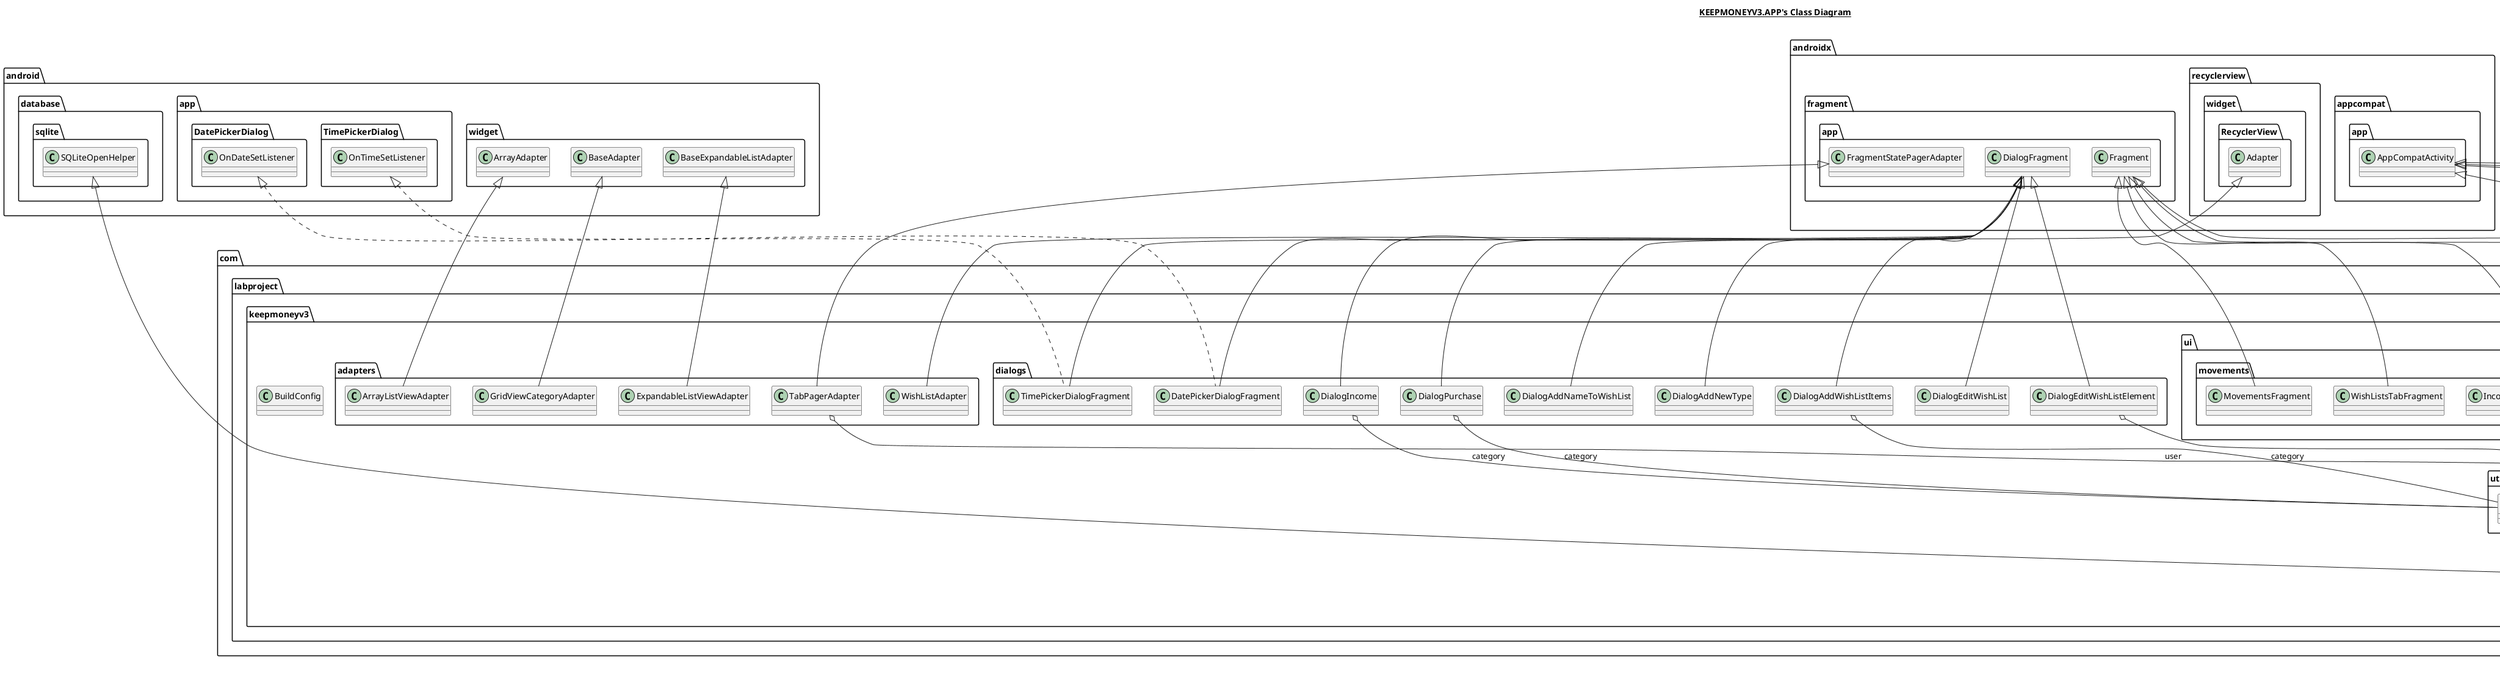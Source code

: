 @startuml

title __KEEPMONEYV3.APP's Class Diagram__\n

  namespace com.labproject.keepmoneyv3 {
    class com.labproject.keepmoneyv3.BuildConfig {
    }
  }
  

  namespace com.labproject.keepmoneyv3 {
    namespace activities {
      class com.labproject.keepmoneyv3.activities.LoginActivity {
      }
    }
  }
  

  namespace com.labproject.keepmoneyv3 {
    namespace activities {
      class com.labproject.keepmoneyv3.activities.NavigationActivity {
      }
    }
  }
  

  namespace com.labproject.keepmoneyv3 {
    namespace activities {
      class com.labproject.keepmoneyv3.activities.RegistrationActivity {
      }
    }
  }
  

  namespace com.labproject.keepmoneyv3 {
    namespace activities {
      class com.labproject.keepmoneyv3.activities.SplashScreenActivity {
      }
    }
  }
  

  namespace com.labproject.keepmoneyv3 {
    namespace adapters {
      class com.labproject.keepmoneyv3.adapters.ArrayListViewAdapter {
      }
    }
  }
  

  namespace com.labproject.keepmoneyv3 {
    namespace adapters {
      class com.labproject.keepmoneyv3.adapters.ExpandableListViewAdapter {
      }
    }
  }
  

  namespace com.labproject.keepmoneyv3 {
    namespace adapters {
      class com.labproject.keepmoneyv3.adapters.GridViewCategoryAdapter {
      }
    }
  }
  

  namespace com.labproject.keepmoneyv3 {
    namespace adapters {
      class com.labproject.keepmoneyv3.adapters.TabPagerAdapter {
      }
    }
  }
  

  namespace com.labproject.keepmoneyv3 {
    namespace adapters {
      class com.labproject.keepmoneyv3.adapters.WishListAdapter {
      }
    }
  }
  

  namespace com.labproject.keepmoneyv3 {
    namespace database {
      class com.labproject.keepmoneyv3.database.DbHelper {
      }
    }
  }
  

  namespace com.labproject.keepmoneyv3 {
    namespace database {
      class com.labproject.keepmoneyv3.database.DbManager {
      }
    }
  }
  

  namespace com.labproject.keepmoneyv3 {
    namespace database {
      class com.labproject.keepmoneyv3.database.DbStrings {
      }
    }
  }
  

  namespace com.labproject.keepmoneyv3 {
    namespace dialogs {
      class com.labproject.keepmoneyv3.dialogs.DatePickerDialogFragment {
      }
    }
  }
  

  namespace com.labproject.keepmoneyv3 {
    namespace dialogs {
      class com.labproject.keepmoneyv3.dialogs.DialogAddNameToWishList {
      }
    }
  }
  

  namespace com.labproject.keepmoneyv3 {
    namespace dialogs {
      class com.labproject.keepmoneyv3.dialogs.DialogAddNewType {
      }
    }
  }
  

  namespace com.labproject.keepmoneyv3 {
    namespace dialogs {
      class com.labproject.keepmoneyv3.dialogs.DialogAddWishListItems {
      }
    }
  }
  

  namespace com.labproject.keepmoneyv3 {
    namespace dialogs {
      class com.labproject.keepmoneyv3.dialogs.DialogEditWishList {
      }
    }
  }
  

  namespace com.labproject.keepmoneyv3 {
    namespace dialogs {
      class com.labproject.keepmoneyv3.dialogs.DialogEditWishListElement {
      }
    }
  }
  

  namespace com.labproject.keepmoneyv3 {
    namespace dialogs {
      class com.labproject.keepmoneyv3.dialogs.DialogIncome {
      }
    }
  }
  

  namespace com.labproject.keepmoneyv3 {
    namespace dialogs {
      class com.labproject.keepmoneyv3.dialogs.DialogPurchase {
      }
    }
  }
  

  namespace com.labproject.keepmoneyv3 {
    namespace dialogs {
      class com.labproject.keepmoneyv3.dialogs.TimePickerDialogFragment {
      }
    }
  }
  

  namespace com.labproject.keepmoneyv3 {
    namespace ui.dashboard {
      class com.labproject.keepmoneyv3.ui.dashboard.DashboardFragment {
      }
    }
  }
  

  namespace com.labproject.keepmoneyv3 {
    namespace ui.movements {
      class com.labproject.keepmoneyv3.ui.movements.IncomesAndPurchasesTabFragment {
      }
    }
  }
  

  namespace com.labproject.keepmoneyv3 {
    namespace ui.movements {
      class com.labproject.keepmoneyv3.ui.movements.MovementsFragment {
      }
    }
  }
  

  namespace com.labproject.keepmoneyv3 {
    namespace ui.movements {
      class com.labproject.keepmoneyv3.ui.movements.WishListsTabFragment {
      }
    }
  }
  

  namespace com.labproject.keepmoneyv3 {
    namespace ui.wishlist {
      class com.labproject.keepmoneyv3.ui.wishlist.WishListsFragment {
      }
    }
  }
  

  namespace com.labproject.keepmoneyv3 {
    namespace utility {
      class com.labproject.keepmoneyv3.utility.ApplicationTags {
      }
    }
  }
  

  namespace com.labproject.keepmoneyv3 {
    namespace utility {
      class com.labproject.keepmoneyv3.utility.Category {
      }
    }
  }
  

  namespace com.labproject.keepmoneyv3 {
    namespace utility {
      class com.labproject.keepmoneyv3.utility.DefaultListViewItems {
      }
    }
  }
  

  namespace com.labproject.keepmoneyv3 {
    namespace utility {
      class com.labproject.keepmoneyv3.utility.Item {
      }
    }
  }
  

  namespace com.labproject.keepmoneyv3 {
    namespace utility {
      class com.labproject.keepmoneyv3.utility.User {
      }
    }
  }
  

  namespace com.labproject.keepmoneyv3 {
    namespace utility {
      class com.labproject.keepmoneyv3.utility.WishLists {
      }
    }
  }
  

  com.labproject.keepmoneyv3.activities.LoginActivity -up-|> androidx.appcompat.app.AppCompatActivity
  com.labproject.keepmoneyv3.activities.LoginActivity o-- com.labproject.keepmoneyv3.database.DbManager : dbManager
  com.labproject.keepmoneyv3.activities.NavigationActivity .up.|> com.labproject.keepmoneyv3.dialogs.DialogAddNameToWishList.DialogAddNameToWishListListener
  com.labproject.keepmoneyv3.activities.NavigationActivity .up.|> com.labproject.keepmoneyv3.dialogs.DialogAddNewType.DialogAddNewTypeListener
  com.labproject.keepmoneyv3.activities.NavigationActivity .up.|> com.labproject.keepmoneyv3.dialogs.DialogEditWishList.DialogEditWishListListener
  com.labproject.keepmoneyv3.activities.NavigationActivity .up.|> com.labproject.keepmoneyv3.dialogs.DialogIncome.DialogIncomeListener
  com.labproject.keepmoneyv3.activities.NavigationActivity .up.|> com.labproject.keepmoneyv3.dialogs.DialogPurchase.DialogPurchaseListener
  com.labproject.keepmoneyv3.activities.NavigationActivity .up.|> com.labproject.keepmoneyv3.ui.dashboard.DashboardFragment.DashboardFragmentListener
  com.labproject.keepmoneyv3.activities.NavigationActivity .up.|> com.labproject.keepmoneyv3.ui.movements.MovementsFragment.MovementsFragmentListener
  com.labproject.keepmoneyv3.activities.NavigationActivity .up.|> com.labproject.keepmoneyv3.ui.wishlist.WishListsFragment.WishListsFragmentListener
  com.labproject.keepmoneyv3.activities.NavigationActivity -up-|> androidx.appcompat.app.AppCompatActivity
  com.labproject.keepmoneyv3.activities.NavigationActivity o-- com.labproject.keepmoneyv3.utility.User : user
  com.labproject.keepmoneyv3.activities.RegistrationActivity -up-|> androidx.appcompat.app.AppCompatActivity
  com.labproject.keepmoneyv3.activities.RegistrationActivity o-- com.labproject.keepmoneyv3.database.DbManager : mDbManager
  com.labproject.keepmoneyv3.activities.SplashScreenActivity -up-|> androidx.appcompat.app.AppCompatActivity
  com.labproject.keepmoneyv3.adapters.ArrayListViewAdapter -up-|> android.widget.ArrayAdapter
  com.labproject.keepmoneyv3.adapters.ExpandableListViewAdapter -up-|> android.widget.BaseExpandableListAdapter
  com.labproject.keepmoneyv3.adapters.GridViewCategoryAdapter -up-|> android.widget.BaseAdapter
  com.labproject.keepmoneyv3.adapters.TabPagerAdapter -up-|> androidx.fragment.app.FragmentStatePagerAdapter
  com.labproject.keepmoneyv3.adapters.TabPagerAdapter o-- com.labproject.keepmoneyv3.utility.User : user
  com.labproject.keepmoneyv3.adapters.WishListAdapter -up-|> androidx.recyclerview.widget.RecyclerView.Adapter
  com.labproject.keepmoneyv3.adapters.WishListAdapter o-- com.labproject.keepmoneyv3.adapters.WishListAdapter.OnItemClickListener : listener
  com.labproject.keepmoneyv3.database.DbHelper -up-|> android.database.sqlite.SQLiteOpenHelper
  com.labproject.keepmoneyv3.database.DbManager o-- com.labproject.keepmoneyv3.database.DbHelper : dbHelper
  com.labproject.keepmoneyv3.dialogs.DatePickerDialogFragment .up.|> android.app.DatePickerDialog.OnDateSetListener
  com.labproject.keepmoneyv3.dialogs.DatePickerDialogFragment -up-|> androidx.fragment.app.DialogFragment
  com.labproject.keepmoneyv3.dialogs.DialogAddNameToWishList -up-|> androidx.fragment.app.DialogFragment
  com.labproject.keepmoneyv3.dialogs.DialogAddNameToWishList o-- com.labproject.keepmoneyv3.dialogs.DialogAddNameToWishList.DialogAddNameToWishListListener : listener
  com.labproject.keepmoneyv3.dialogs.DialogAddNewType -up-|> androidx.fragment.app.DialogFragment
  com.labproject.keepmoneyv3.dialogs.DialogAddNewType o-- com.labproject.keepmoneyv3.dialogs.DialogAddNewType.DialogAddNewTypeListener : listener
  com.labproject.keepmoneyv3.dialogs.DialogAddWishListItems -up-|> androidx.fragment.app.DialogFragment
  com.labproject.keepmoneyv3.dialogs.DialogAddWishListItems o-- com.labproject.keepmoneyv3.utility.Category : category
  com.labproject.keepmoneyv3.dialogs.DialogEditWishList -up-|> androidx.fragment.app.DialogFragment
  com.labproject.keepmoneyv3.dialogs.DialogEditWishList o-- com.labproject.keepmoneyv3.dialogs.DialogEditWishList.DialogEditWishListListener : listener
  com.labproject.keepmoneyv3.dialogs.DialogEditWishListElement -up-|> androidx.fragment.app.DialogFragment
  com.labproject.keepmoneyv3.dialogs.DialogEditWishListElement o-- com.labproject.keepmoneyv3.utility.DefaultListViewItems : defaultListViewItems
  com.labproject.keepmoneyv3.dialogs.DialogIncome -up-|> androidx.fragment.app.DialogFragment
  com.labproject.keepmoneyv3.dialogs.DialogIncome o-- com.labproject.keepmoneyv3.utility.Category : category
  com.labproject.keepmoneyv3.dialogs.DialogIncome o-- com.labproject.keepmoneyv3.dialogs.DialogIncome.DialogIncomeListener : listener
  com.labproject.keepmoneyv3.dialogs.DialogPurchase -up-|> androidx.fragment.app.DialogFragment
  com.labproject.keepmoneyv3.dialogs.DialogPurchase o-- com.labproject.keepmoneyv3.utility.Category : category
  com.labproject.keepmoneyv3.dialogs.DialogPurchase o-- com.labproject.keepmoneyv3.dialogs.DialogPurchase.DialogPurchaseListener : listener
  com.labproject.keepmoneyv3.dialogs.TimePickerDialogFragment .up.|> android.app.TimePickerDialog.OnTimeSetListener
  com.labproject.keepmoneyv3.dialogs.TimePickerDialogFragment -up-|> androidx.fragment.app.DialogFragment
  com.labproject.keepmoneyv3.ui.dashboard.DashboardFragment -up-|> androidx.fragment.app.Fragment
  com.labproject.keepmoneyv3.ui.dashboard.DashboardFragment o-- com.labproject.keepmoneyv3.ui.dashboard.DashboardFragment.DashboardFragmentListener : listener
  com.labproject.keepmoneyv3.ui.movements.IncomesAndPurchasesTabFragment -up-|> androidx.fragment.app.Fragment
  com.labproject.keepmoneyv3.ui.movements.MovementsFragment -up-|> androidx.fragment.app.Fragment
  com.labproject.keepmoneyv3.ui.movements.MovementsFragment o-- com.labproject.keepmoneyv3.ui.movements.MovementsFragment.MovementsFragmentListener : listener
  com.labproject.keepmoneyv3.ui.movements.WishListsTabFragment -up-|> androidx.fragment.app.Fragment
  com.labproject.keepmoneyv3.ui.wishlist.WishListsFragment -up-|> androidx.fragment.app.Fragment
  com.labproject.keepmoneyv3.ui.wishlist.WishListsFragment o-- com.labproject.keepmoneyv3.ui.wishlist.WishListsFragment.WishListsFragmentListener : listener
  com.labproject.keepmoneyv3.utility.Category .up.|> java.io.Serializable
  com.labproject.keepmoneyv3.utility.DefaultListViewItems .up.|> java.io.Serializable
  com.labproject.keepmoneyv3.utility.Item .up.|> java.io.Serializable
  com.labproject.keepmoneyv3.utility.User .up.|> java.io.Serializable
  com.labproject.keepmoneyv3.utility.WishLists .up.|> java.io.Serializable


right footer


PlantUML diagram generated by SketchIt! (https://bitbucket.org/pmesmeur/sketch.it)
For more information about this tool, please contact philippe.mesmeur@gmail.com
endfooter

@enduml
